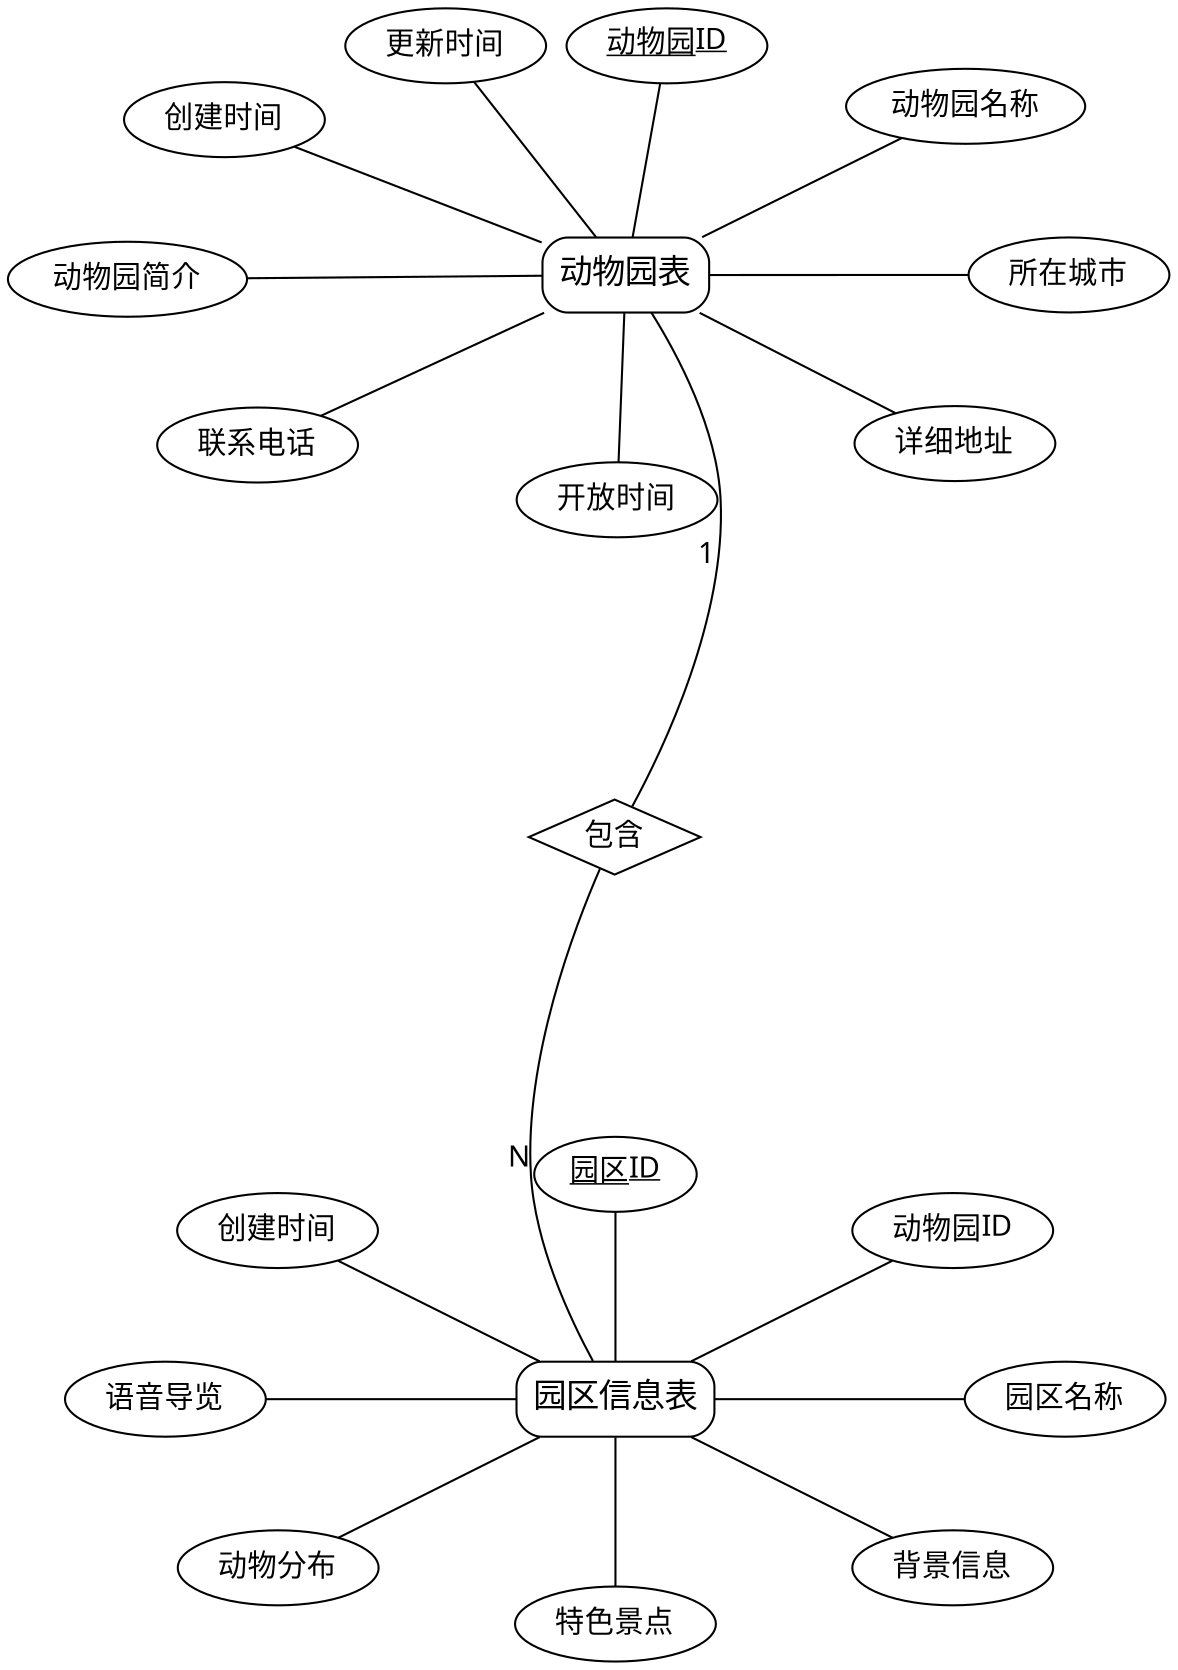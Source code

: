 digraph ER {
    // 图的全局设置
    splines=spline;
    node [fontname="Microsoft YaHei", fontsize=14];
    edge [fontname="Microsoft YaHei", fontsize=14];
    
    // 设置布局
    layout=neato;
    overlap=false;
    sep="+5,5";
    
    // 动物园表及其属性
    node [shape=box, style="rounded,filled", fillcolor=white, fontsize=16];
    zoos [label="动物园表", pos="0,1!"];
    node [shape=ellipse, style="filled", fillcolor=white, fontsize=14];
    zoo_id [label=<<u>动物园ID</u>>, pos="0,1.4!"];
    zoo_name [label="动物园名称", pos="0.6,1.3!"];
    zoo_city [label="所在城市", pos="0.8,1!"];
    zoo_address [label="详细地址", pos="0.6,0.7!"];
    zoo_hours [label="开放时间", pos="0,0.6!"];
    zoo_phone [label="联系电话", pos="-0.6,0.7!"];
    zoo_desc [label="动物园简介", pos="-0.8,1!"];
    zoo_created [label="创建时间", pos="-0.6,1.3!"];
    zoo_updated [label="更新时间", pos="-0.3,1.4!"];

    // 园区信息表及其属性
    node [shape=box, style="rounded,filled", fillcolor=white, fontsize=16];
    parks [label="园区信息表", pos="0,-1!"];
    node [shape=ellipse, style="filled", fillcolor=white, fontsize=14];
    park_id [label=<<u>园区ID</u>>, pos="0,-0.6!"];
    park_zoo_id [label="动物园ID", pos="0.6,-0.7!"];
    park_name [label="园区名称", pos="0.8,-1!"];
    park_background [label="背景信息", pos="0.6,-1.3!"];
    park_features [label="特色景点", pos="0,-1.4!"];
    park_distribution [label="动物分布", pos="-0.6,-1.3!"];
    park_guide [label="语音导览", pos="-0.8,-1!"];
    park_created [label="创建时间", pos="-0.6,-0.7!"];

    // 关系节点
    node [shape=diamond, style="filled", fillcolor=white, fontsize=14];
    zoo_park_rel [label="包含", pos="0,0!"];

    // 连接实体和属性
    edge [dir=none, color=black, fontsize=14];
    
    // 动物园表的属性连接
    zoos -> {zoo_id zoo_name zoo_city zoo_address zoo_hours 
             zoo_phone zoo_desc zoo_created zoo_updated};
             
    // 园区信息表的属性连接
    parks -> {park_id park_zoo_id park_name park_background park_features 
              park_distribution park_guide park_created};

    // 实体间的关系（通过关系节点）
    edge [dir=none, color=black, constraint=false, fontsize=14];
    zoos -> zoo_park_rel [label="1"];
    zoo_park_rel -> parks [label="N"];
} 